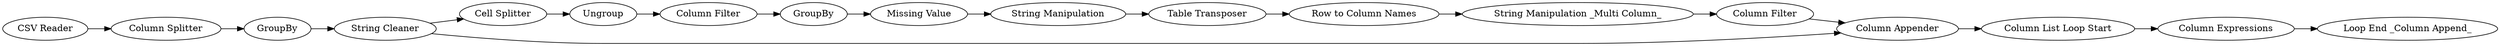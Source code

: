 digraph {
	5 [label="Column Splitter"]
	7 [label=Ungroup]
	8 [label=GroupBy]
	9 [label="Cell Splitter"]
	10 [label="String Cleaner"]
	11 [label="Column Filter"]
	12 [label=GroupBy]
	13 [label="Missing Value"]
	17 [label="String Manipulation"]
	18 [label="CSV Reader"]
	19 [label="String Manipulation _Multi Column_"]
	20 [label="Table Transposer"]
	22 [label="Row to Column Names"]
	29 [label="Column List Loop Start"]
	38 [label="Loop End _Column Append_"]
	39 [label="Column Expressions"]
	42 [label="Column Appender"]
	43 [label="Column Filter"]
	29 -> 39
	39 -> 38
	5 -> 8
	7 -> 11
	8 -> 10
	9 -> 7
	10 -> 42
	10 -> 9
	11 -> 12
	12 -> 13
	13 -> 17
	17 -> 20
	18 -> 5
	19 -> 43
	20 -> 22
	22 -> 19
	42 -> 29
	43 -> 42
	rankdir=LR
}
